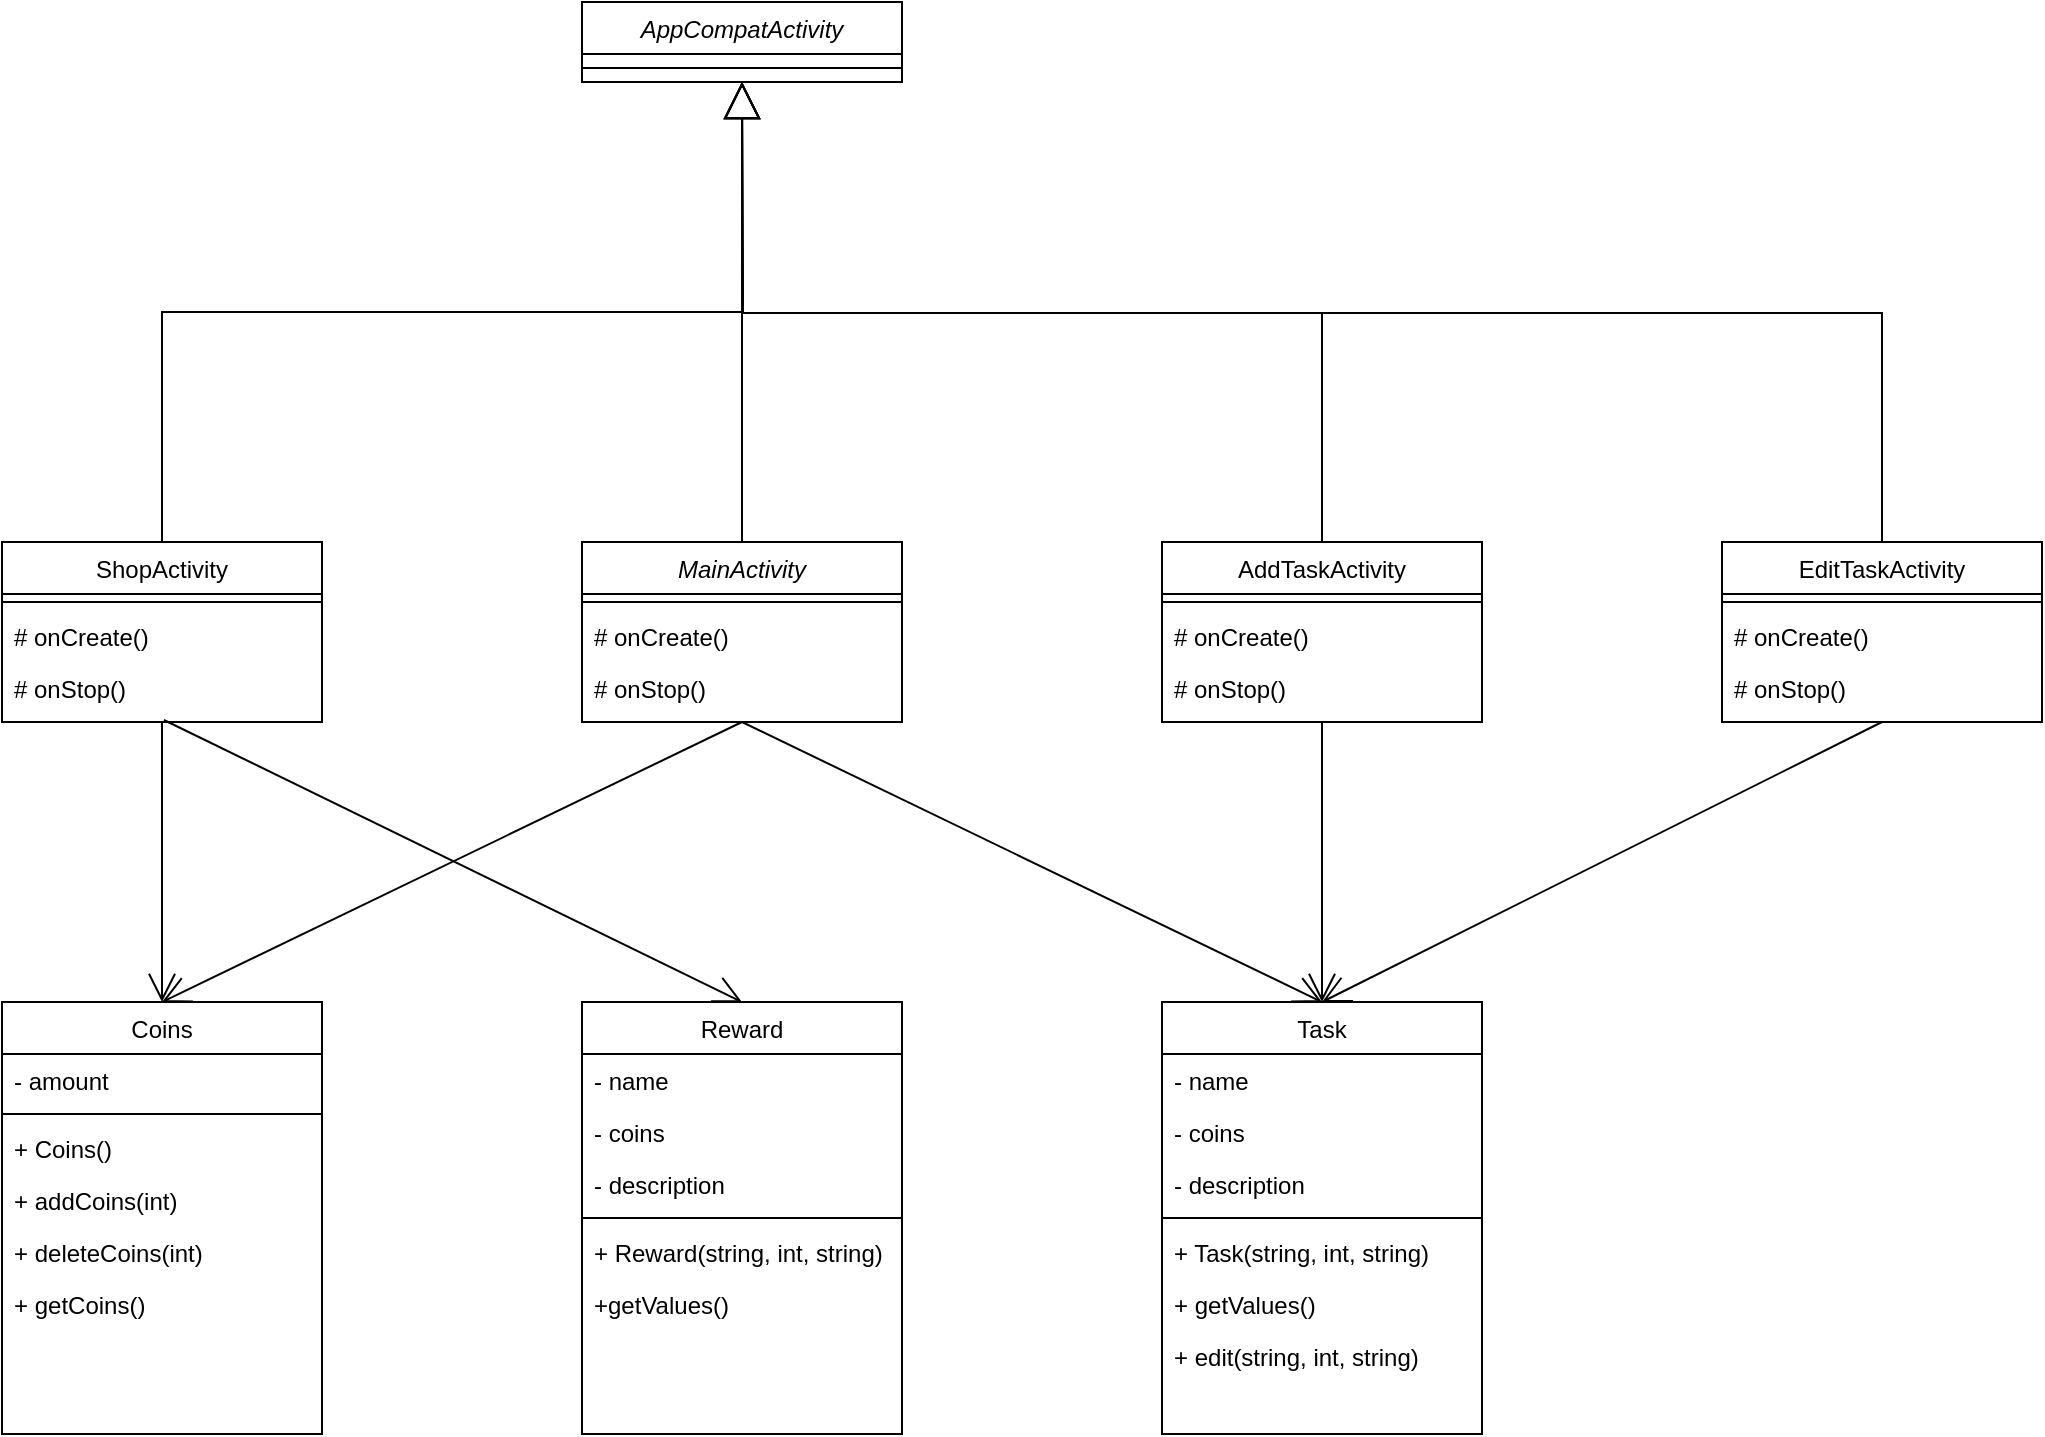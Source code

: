 <mxfile version="13.8.5" type="github">
  <diagram id="C5RBs43oDa-KdzZeNtuy" name="Page-1">
    <mxGraphModel dx="1422" dy="762" grid="1" gridSize="10" guides="1" tooltips="1" connect="1" arrows="1" fold="1" page="1" pageScale="1" pageWidth="827" pageHeight="1169" math="0" shadow="0">
      <root>
        <mxCell id="WIyWlLk6GJQsqaUBKTNV-0" />
        <mxCell id="WIyWlLk6GJQsqaUBKTNV-1" parent="WIyWlLk6GJQsqaUBKTNV-0" />
        <mxCell id="zkfFHV4jXpPFQw0GAbJ--0" value="MainActivity" style="swimlane;fontStyle=2;align=center;verticalAlign=top;childLayout=stackLayout;horizontal=1;startSize=26;horizontalStack=0;resizeParent=1;resizeLast=0;collapsible=1;marginBottom=0;rounded=0;shadow=0;strokeWidth=1;" parent="WIyWlLk6GJQsqaUBKTNV-1" vertex="1">
          <mxGeometry x="310" y="310" width="160" height="90" as="geometry">
            <mxRectangle x="230" y="140" width="160" height="26" as="alternateBounds" />
          </mxGeometry>
        </mxCell>
        <mxCell id="zkfFHV4jXpPFQw0GAbJ--4" value="" style="line;html=1;strokeWidth=1;align=left;verticalAlign=middle;spacingTop=-1;spacingLeft=3;spacingRight=3;rotatable=0;labelPosition=right;points=[];portConstraint=eastwest;" parent="zkfFHV4jXpPFQw0GAbJ--0" vertex="1">
          <mxGeometry y="26" width="160" height="8" as="geometry" />
        </mxCell>
        <mxCell id="zkfFHV4jXpPFQw0GAbJ--5" value="# onCreate()" style="text;align=left;verticalAlign=top;spacingLeft=4;spacingRight=4;overflow=hidden;rotatable=0;points=[[0,0.5],[1,0.5]];portConstraint=eastwest;" parent="zkfFHV4jXpPFQw0GAbJ--0" vertex="1">
          <mxGeometry y="34" width="160" height="26" as="geometry" />
        </mxCell>
        <mxCell id="lSyhNkd20zEJznmbMm93-65" value="# onStop()" style="text;align=left;verticalAlign=top;spacingLeft=4;spacingRight=4;overflow=hidden;rotatable=0;points=[[0,0.5],[1,0.5]];portConstraint=eastwest;" vertex="1" parent="zkfFHV4jXpPFQw0GAbJ--0">
          <mxGeometry y="60" width="160" height="26" as="geometry" />
        </mxCell>
        <mxCell id="zkfFHV4jXpPFQw0GAbJ--17" value="ShopActivity" style="swimlane;fontStyle=0;align=center;verticalAlign=top;childLayout=stackLayout;horizontal=1;startSize=26;horizontalStack=0;resizeParent=1;resizeLast=0;collapsible=1;marginBottom=0;rounded=0;shadow=0;strokeWidth=1;" parent="WIyWlLk6GJQsqaUBKTNV-1" vertex="1">
          <mxGeometry x="20" y="310" width="160" height="90" as="geometry">
            <mxRectangle x="550" y="140" width="160" height="26" as="alternateBounds" />
          </mxGeometry>
        </mxCell>
        <mxCell id="zkfFHV4jXpPFQw0GAbJ--23" value="" style="line;html=1;strokeWidth=1;align=left;verticalAlign=middle;spacingTop=-1;spacingLeft=3;spacingRight=3;rotatable=0;labelPosition=right;points=[];portConstraint=eastwest;" parent="zkfFHV4jXpPFQw0GAbJ--17" vertex="1">
          <mxGeometry y="26" width="160" height="8" as="geometry" />
        </mxCell>
        <mxCell id="zkfFHV4jXpPFQw0GAbJ--24" value="# onCreate()" style="text;align=left;verticalAlign=top;spacingLeft=4;spacingRight=4;overflow=hidden;rotatable=0;points=[[0,0.5],[1,0.5]];portConstraint=eastwest;" parent="zkfFHV4jXpPFQw0GAbJ--17" vertex="1">
          <mxGeometry y="34" width="160" height="26" as="geometry" />
        </mxCell>
        <mxCell id="zkfFHV4jXpPFQw0GAbJ--25" value="# onStop()" style="text;align=left;verticalAlign=top;spacingLeft=4;spacingRight=4;overflow=hidden;rotatable=0;points=[[0,0.5],[1,0.5]];portConstraint=eastwest;" parent="zkfFHV4jXpPFQw0GAbJ--17" vertex="1">
          <mxGeometry y="60" width="160" height="26" as="geometry" />
        </mxCell>
        <mxCell id="lSyhNkd20zEJznmbMm93-0" value="AddTaskActivity" style="swimlane;fontStyle=0;align=center;verticalAlign=top;childLayout=stackLayout;horizontal=1;startSize=26;horizontalStack=0;resizeParent=1;resizeLast=0;collapsible=1;marginBottom=0;rounded=0;shadow=0;strokeWidth=1;" vertex="1" parent="WIyWlLk6GJQsqaUBKTNV-1">
          <mxGeometry x="600" y="310" width="160" height="90" as="geometry">
            <mxRectangle x="550" y="140" width="160" height="26" as="alternateBounds" />
          </mxGeometry>
        </mxCell>
        <mxCell id="lSyhNkd20zEJznmbMm93-6" value="" style="line;html=1;strokeWidth=1;align=left;verticalAlign=middle;spacingTop=-1;spacingLeft=3;spacingRight=3;rotatable=0;labelPosition=right;points=[];portConstraint=eastwest;" vertex="1" parent="lSyhNkd20zEJznmbMm93-0">
          <mxGeometry y="26" width="160" height="8" as="geometry" />
        </mxCell>
        <mxCell id="lSyhNkd20zEJznmbMm93-7" value="# onCreate()" style="text;align=left;verticalAlign=top;spacingLeft=4;spacingRight=4;overflow=hidden;rotatable=0;points=[[0,0.5],[1,0.5]];portConstraint=eastwest;" vertex="1" parent="lSyhNkd20zEJznmbMm93-0">
          <mxGeometry y="34" width="160" height="26" as="geometry" />
        </mxCell>
        <mxCell id="lSyhNkd20zEJznmbMm93-66" value="# onStop()" style="text;align=left;verticalAlign=top;spacingLeft=4;spacingRight=4;overflow=hidden;rotatable=0;points=[[0,0.5],[1,0.5]];portConstraint=eastwest;" vertex="1" parent="lSyhNkd20zEJznmbMm93-0">
          <mxGeometry y="60" width="160" height="26" as="geometry" />
        </mxCell>
        <mxCell id="lSyhNkd20zEJznmbMm93-10" value="EditTaskActivity" style="swimlane;fontStyle=0;align=center;verticalAlign=top;childLayout=stackLayout;horizontal=1;startSize=26;horizontalStack=0;resizeParent=1;resizeLast=0;collapsible=1;marginBottom=0;rounded=0;shadow=0;strokeWidth=1;" vertex="1" parent="WIyWlLk6GJQsqaUBKTNV-1">
          <mxGeometry x="880" y="310" width="160" height="90" as="geometry">
            <mxRectangle x="550" y="140" width="160" height="26" as="alternateBounds" />
          </mxGeometry>
        </mxCell>
        <mxCell id="lSyhNkd20zEJznmbMm93-16" value="" style="line;html=1;strokeWidth=1;align=left;verticalAlign=middle;spacingTop=-1;spacingLeft=3;spacingRight=3;rotatable=0;labelPosition=right;points=[];portConstraint=eastwest;" vertex="1" parent="lSyhNkd20zEJznmbMm93-10">
          <mxGeometry y="26" width="160" height="8" as="geometry" />
        </mxCell>
        <mxCell id="lSyhNkd20zEJznmbMm93-17" value="# onCreate()" style="text;align=left;verticalAlign=top;spacingLeft=4;spacingRight=4;overflow=hidden;rotatable=0;points=[[0,0.5],[1,0.5]];portConstraint=eastwest;" vertex="1" parent="lSyhNkd20zEJznmbMm93-10">
          <mxGeometry y="34" width="160" height="26" as="geometry" />
        </mxCell>
        <mxCell id="lSyhNkd20zEJznmbMm93-67" value="# onStop()" style="text;align=left;verticalAlign=top;spacingLeft=4;spacingRight=4;overflow=hidden;rotatable=0;points=[[0,0.5],[1,0.5]];portConstraint=eastwest;" vertex="1" parent="lSyhNkd20zEJznmbMm93-10">
          <mxGeometry y="60" width="160" height="26" as="geometry" />
        </mxCell>
        <mxCell id="lSyhNkd20zEJznmbMm93-21" value="Task" style="swimlane;fontStyle=0;align=center;verticalAlign=top;childLayout=stackLayout;horizontal=1;startSize=26;horizontalStack=0;resizeParent=1;resizeLast=0;collapsible=1;marginBottom=0;rounded=0;shadow=0;strokeWidth=1;" vertex="1" parent="WIyWlLk6GJQsqaUBKTNV-1">
          <mxGeometry x="600" y="540" width="160" height="216" as="geometry">
            <mxRectangle x="550" y="140" width="160" height="26" as="alternateBounds" />
          </mxGeometry>
        </mxCell>
        <mxCell id="lSyhNkd20zEJznmbMm93-22" value="- name" style="text;align=left;verticalAlign=top;spacingLeft=4;spacingRight=4;overflow=hidden;rotatable=0;points=[[0,0.5],[1,0.5]];portConstraint=eastwest;" vertex="1" parent="lSyhNkd20zEJznmbMm93-21">
          <mxGeometry y="26" width="160" height="26" as="geometry" />
        </mxCell>
        <mxCell id="lSyhNkd20zEJznmbMm93-23" value="- coins" style="text;align=left;verticalAlign=top;spacingLeft=4;spacingRight=4;overflow=hidden;rotatable=0;points=[[0,0.5],[1,0.5]];portConstraint=eastwest;rounded=0;shadow=0;html=0;" vertex="1" parent="lSyhNkd20zEJznmbMm93-21">
          <mxGeometry y="52" width="160" height="26" as="geometry" />
        </mxCell>
        <mxCell id="lSyhNkd20zEJznmbMm93-24" value="- description" style="text;align=left;verticalAlign=top;spacingLeft=4;spacingRight=4;overflow=hidden;rotatable=0;points=[[0,0.5],[1,0.5]];portConstraint=eastwest;rounded=0;shadow=0;html=0;" vertex="1" parent="lSyhNkd20zEJznmbMm93-21">
          <mxGeometry y="78" width="160" height="26" as="geometry" />
        </mxCell>
        <mxCell id="lSyhNkd20zEJznmbMm93-27" value="" style="line;html=1;strokeWidth=1;align=left;verticalAlign=middle;spacingTop=-1;spacingLeft=3;spacingRight=3;rotatable=0;labelPosition=right;points=[];portConstraint=eastwest;" vertex="1" parent="lSyhNkd20zEJznmbMm93-21">
          <mxGeometry y="104" width="160" height="8" as="geometry" />
        </mxCell>
        <mxCell id="lSyhNkd20zEJznmbMm93-28" value="+ Task(string, int, string)" style="text;align=left;verticalAlign=top;spacingLeft=4;spacingRight=4;overflow=hidden;rotatable=0;points=[[0,0.5],[1,0.5]];portConstraint=eastwest;" vertex="1" parent="lSyhNkd20zEJznmbMm93-21">
          <mxGeometry y="112" width="160" height="26" as="geometry" />
        </mxCell>
        <mxCell id="lSyhNkd20zEJznmbMm93-29" value="+ getValues()" style="text;align=left;verticalAlign=top;spacingLeft=4;spacingRight=4;overflow=hidden;rotatable=0;points=[[0,0.5],[1,0.5]];portConstraint=eastwest;" vertex="1" parent="lSyhNkd20zEJznmbMm93-21">
          <mxGeometry y="138" width="160" height="26" as="geometry" />
        </mxCell>
        <mxCell id="lSyhNkd20zEJznmbMm93-79" value="+ edit(string, int, string)" style="text;align=left;verticalAlign=top;spacingLeft=4;spacingRight=4;overflow=hidden;rotatable=0;points=[[0,0.5],[1,0.5]];portConstraint=eastwest;" vertex="1" parent="lSyhNkd20zEJznmbMm93-21">
          <mxGeometry y="164" width="160" height="26" as="geometry" />
        </mxCell>
        <mxCell id="lSyhNkd20zEJznmbMm93-30" value="Reward" style="swimlane;fontStyle=0;align=center;verticalAlign=top;childLayout=stackLayout;horizontal=1;startSize=26;horizontalStack=0;resizeParent=1;resizeLast=0;collapsible=1;marginBottom=0;rounded=0;shadow=0;strokeWidth=1;" vertex="1" parent="WIyWlLk6GJQsqaUBKTNV-1">
          <mxGeometry x="310" y="540" width="160" height="216" as="geometry">
            <mxRectangle x="550" y="140" width="160" height="26" as="alternateBounds" />
          </mxGeometry>
        </mxCell>
        <mxCell id="lSyhNkd20zEJznmbMm93-31" value="- name" style="text;align=left;verticalAlign=top;spacingLeft=4;spacingRight=4;overflow=hidden;rotatable=0;points=[[0,0.5],[1,0.5]];portConstraint=eastwest;" vertex="1" parent="lSyhNkd20zEJznmbMm93-30">
          <mxGeometry y="26" width="160" height="26" as="geometry" />
        </mxCell>
        <mxCell id="lSyhNkd20zEJznmbMm93-32" value="- coins" style="text;align=left;verticalAlign=top;spacingLeft=4;spacingRight=4;overflow=hidden;rotatable=0;points=[[0,0.5],[1,0.5]];portConstraint=eastwest;rounded=0;shadow=0;html=0;" vertex="1" parent="lSyhNkd20zEJznmbMm93-30">
          <mxGeometry y="52" width="160" height="26" as="geometry" />
        </mxCell>
        <mxCell id="lSyhNkd20zEJznmbMm93-33" value="- description" style="text;align=left;verticalAlign=top;spacingLeft=4;spacingRight=4;overflow=hidden;rotatable=0;points=[[0,0.5],[1,0.5]];portConstraint=eastwest;rounded=0;shadow=0;html=0;" vertex="1" parent="lSyhNkd20zEJznmbMm93-30">
          <mxGeometry y="78" width="160" height="26" as="geometry" />
        </mxCell>
        <mxCell id="lSyhNkd20zEJznmbMm93-36" value="" style="line;html=1;strokeWidth=1;align=left;verticalAlign=middle;spacingTop=-1;spacingLeft=3;spacingRight=3;rotatable=0;labelPosition=right;points=[];portConstraint=eastwest;" vertex="1" parent="lSyhNkd20zEJznmbMm93-30">
          <mxGeometry y="104" width="160" height="8" as="geometry" />
        </mxCell>
        <mxCell id="lSyhNkd20zEJznmbMm93-37" value="+ Reward(string, int, string)" style="text;align=left;verticalAlign=top;spacingLeft=4;spacingRight=4;overflow=hidden;rotatable=0;points=[[0,0.5],[1,0.5]];portConstraint=eastwest;" vertex="1" parent="lSyhNkd20zEJznmbMm93-30">
          <mxGeometry y="112" width="160" height="26" as="geometry" />
        </mxCell>
        <mxCell id="lSyhNkd20zEJznmbMm93-38" value="+getValues()" style="text;align=left;verticalAlign=top;spacingLeft=4;spacingRight=4;overflow=hidden;rotatable=0;points=[[0,0.5],[1,0.5]];portConstraint=eastwest;" vertex="1" parent="lSyhNkd20zEJznmbMm93-30">
          <mxGeometry y="138" width="160" height="26" as="geometry" />
        </mxCell>
        <mxCell id="lSyhNkd20zEJznmbMm93-39" value="AppCompatActivity" style="swimlane;fontStyle=2;align=center;verticalAlign=top;childLayout=stackLayout;horizontal=1;startSize=26;horizontalStack=0;resizeParent=1;resizeLast=0;collapsible=1;marginBottom=0;rounded=0;shadow=0;strokeWidth=1;" vertex="1" parent="WIyWlLk6GJQsqaUBKTNV-1">
          <mxGeometry x="310" y="40" width="160" height="40" as="geometry">
            <mxRectangle x="230" y="140" width="160" height="26" as="alternateBounds" />
          </mxGeometry>
        </mxCell>
        <mxCell id="lSyhNkd20zEJznmbMm93-43" value="" style="line;html=1;strokeWidth=1;align=left;verticalAlign=middle;spacingTop=-1;spacingLeft=3;spacingRight=3;rotatable=0;labelPosition=right;points=[];portConstraint=eastwest;" vertex="1" parent="lSyhNkd20zEJznmbMm93-39">
          <mxGeometry y="26" width="160" height="14" as="geometry" />
        </mxCell>
        <mxCell id="lSyhNkd20zEJznmbMm93-46" value="" style="endArrow=block;endSize=16;endFill=0;html=1;exitX=0.5;exitY=0;exitDx=0;exitDy=0;edgeStyle=orthogonalEdgeStyle;rounded=0;entryX=0.5;entryY=1;entryDx=0;entryDy=0;" edge="1" parent="WIyWlLk6GJQsqaUBKTNV-1" source="zkfFHV4jXpPFQw0GAbJ--17" target="lSyhNkd20zEJznmbMm93-39">
          <mxGeometry x="0.002" y="65" width="160" relative="1" as="geometry">
            <mxPoint x="80" y="150" as="sourcePoint" />
            <mxPoint x="380.08" y="100.988" as="targetPoint" />
            <mxPoint as="offset" />
          </mxGeometry>
        </mxCell>
        <mxCell id="lSyhNkd20zEJznmbMm93-55" value="" style="endArrow=block;endSize=16;endFill=0;html=1;edgeStyle=orthogonalEdgeStyle;rounded=0;exitX=0.5;exitY=0;exitDx=0;exitDy=0;" edge="1" parent="WIyWlLk6GJQsqaUBKTNV-1" source="zkfFHV4jXpPFQw0GAbJ--0">
          <mxGeometry x="0.002" y="65" width="160" relative="1" as="geometry">
            <mxPoint x="380" y="320" as="sourcePoint" />
            <mxPoint x="390" y="80" as="targetPoint" />
            <mxPoint as="offset" />
          </mxGeometry>
        </mxCell>
        <mxCell id="lSyhNkd20zEJznmbMm93-57" value="" style="endArrow=block;endSize=16;endFill=0;html=1;exitX=0.5;exitY=0;exitDx=0;exitDy=0;edgeStyle=orthogonalEdgeStyle;rounded=0;" edge="1" parent="WIyWlLk6GJQsqaUBKTNV-1" source="lSyhNkd20zEJznmbMm93-10">
          <mxGeometry x="0.002" y="65" width="160" relative="1" as="geometry">
            <mxPoint x="130" y="340" as="sourcePoint" />
            <mxPoint x="390" y="80" as="targetPoint" />
            <mxPoint as="offset" />
          </mxGeometry>
        </mxCell>
        <mxCell id="lSyhNkd20zEJznmbMm93-58" value="" style="endArrow=open;endFill=1;endSize=12;html=1;exitX=0.506;exitY=1.115;exitDx=0;exitDy=0;exitPerimeter=0;entryX=0.5;entryY=0;entryDx=0;entryDy=0;" edge="1" parent="WIyWlLk6GJQsqaUBKTNV-1" source="zkfFHV4jXpPFQw0GAbJ--25" target="lSyhNkd20zEJznmbMm93-30">
          <mxGeometry width="160" relative="1" as="geometry">
            <mxPoint x="270" y="540" as="sourcePoint" />
            <mxPoint x="430" y="540" as="targetPoint" />
          </mxGeometry>
        </mxCell>
        <mxCell id="lSyhNkd20zEJznmbMm93-59" value="" style="endArrow=open;endFill=1;endSize=12;html=1;entryX=0.5;entryY=0;entryDx=0;entryDy=0;exitX=0.5;exitY=1;exitDx=0;exitDy=0;" edge="1" parent="WIyWlLk6GJQsqaUBKTNV-1" source="zkfFHV4jXpPFQw0GAbJ--0" target="lSyhNkd20zEJznmbMm93-21">
          <mxGeometry width="160" relative="1" as="geometry">
            <mxPoint x="380" y="451" as="sourcePoint" />
            <mxPoint x="539.04" y="611.01" as="targetPoint" />
          </mxGeometry>
        </mxCell>
        <mxCell id="lSyhNkd20zEJznmbMm93-62" value="" style="endArrow=block;endSize=16;endFill=0;html=1;edgeStyle=orthogonalEdgeStyle;rounded=0;exitX=0.5;exitY=0;exitDx=0;exitDy=0;" edge="1" parent="WIyWlLk6GJQsqaUBKTNV-1" source="lSyhNkd20zEJznmbMm93-0">
          <mxGeometry x="0.002" y="65" width="160" relative="1" as="geometry">
            <mxPoint x="400" y="320" as="sourcePoint" />
            <mxPoint x="390" y="80" as="targetPoint" />
            <mxPoint as="offset" />
          </mxGeometry>
        </mxCell>
        <mxCell id="lSyhNkd20zEJznmbMm93-68" value="Coins" style="swimlane;fontStyle=0;align=center;verticalAlign=top;childLayout=stackLayout;horizontal=1;startSize=26;horizontalStack=0;resizeParent=1;resizeLast=0;collapsible=1;marginBottom=0;rounded=0;shadow=0;strokeWidth=1;" vertex="1" parent="WIyWlLk6GJQsqaUBKTNV-1">
          <mxGeometry x="20" y="540" width="160" height="216" as="geometry">
            <mxRectangle x="550" y="140" width="160" height="26" as="alternateBounds" />
          </mxGeometry>
        </mxCell>
        <mxCell id="lSyhNkd20zEJznmbMm93-69" value="- amount" style="text;align=left;verticalAlign=top;spacingLeft=4;spacingRight=4;overflow=hidden;rotatable=0;points=[[0,0.5],[1,0.5]];portConstraint=eastwest;" vertex="1" parent="lSyhNkd20zEJznmbMm93-68">
          <mxGeometry y="26" width="160" height="26" as="geometry" />
        </mxCell>
        <mxCell id="lSyhNkd20zEJznmbMm93-74" value="" style="line;html=1;strokeWidth=1;align=left;verticalAlign=middle;spacingTop=-1;spacingLeft=3;spacingRight=3;rotatable=0;labelPosition=right;points=[];portConstraint=eastwest;" vertex="1" parent="lSyhNkd20zEJznmbMm93-68">
          <mxGeometry y="52" width="160" height="8" as="geometry" />
        </mxCell>
        <mxCell id="lSyhNkd20zEJznmbMm93-75" value="+ Coins()" style="text;align=left;verticalAlign=top;spacingLeft=4;spacingRight=4;overflow=hidden;rotatable=0;points=[[0,0.5],[1,0.5]];portConstraint=eastwest;" vertex="1" parent="lSyhNkd20zEJznmbMm93-68">
          <mxGeometry y="60" width="160" height="26" as="geometry" />
        </mxCell>
        <mxCell id="lSyhNkd20zEJznmbMm93-76" value="+ addCoins(int)" style="text;align=left;verticalAlign=top;spacingLeft=4;spacingRight=4;overflow=hidden;rotatable=0;points=[[0,0.5],[1,0.5]];portConstraint=eastwest;" vertex="1" parent="lSyhNkd20zEJznmbMm93-68">
          <mxGeometry y="86" width="160" height="26" as="geometry" />
        </mxCell>
        <mxCell id="lSyhNkd20zEJznmbMm93-77" value="+ deleteCoins(int)" style="text;align=left;verticalAlign=top;spacingLeft=4;spacingRight=4;overflow=hidden;rotatable=0;points=[[0,0.5],[1,0.5]];portConstraint=eastwest;" vertex="1" parent="lSyhNkd20zEJznmbMm93-68">
          <mxGeometry y="112" width="160" height="26" as="geometry" />
        </mxCell>
        <mxCell id="lSyhNkd20zEJznmbMm93-80" value="+ getCoins()" style="text;align=left;verticalAlign=top;spacingLeft=4;spacingRight=4;overflow=hidden;rotatable=0;points=[[0,0.5],[1,0.5]];portConstraint=eastwest;" vertex="1" parent="lSyhNkd20zEJznmbMm93-68">
          <mxGeometry y="138" width="160" height="26" as="geometry" />
        </mxCell>
        <mxCell id="lSyhNkd20zEJznmbMm93-81" value="" style="endArrow=open;endFill=1;endSize=12;html=1;exitX=0.5;exitY=1;exitDx=0;exitDy=0;entryX=0.5;entryY=0;entryDx=0;entryDy=0;labelPosition=center;verticalLabelPosition=bottom;align=center;verticalAlign=top;" edge="1" parent="WIyWlLk6GJQsqaUBKTNV-1" source="zkfFHV4jXpPFQw0GAbJ--17" target="lSyhNkd20zEJznmbMm93-68">
          <mxGeometry width="160" relative="1" as="geometry">
            <mxPoint x="110.96" y="408.99" as="sourcePoint" />
            <mxPoint x="100" y="530" as="targetPoint" />
          </mxGeometry>
        </mxCell>
        <mxCell id="lSyhNkd20zEJznmbMm93-82" value="" style="endArrow=open;endFill=1;endSize=12;html=1;exitX=0.5;exitY=1;exitDx=0;exitDy=0;" edge="1" parent="WIyWlLk6GJQsqaUBKTNV-1" source="zkfFHV4jXpPFQw0GAbJ--0">
          <mxGeometry width="160" relative="1" as="geometry">
            <mxPoint x="110" y="410" as="sourcePoint" />
            <mxPoint x="100" y="540" as="targetPoint" />
          </mxGeometry>
        </mxCell>
        <mxCell id="lSyhNkd20zEJznmbMm93-83" value="" style="endArrow=open;endFill=1;endSize=12;html=1;exitX=0.5;exitY=1;exitDx=0;exitDy=0;" edge="1" parent="WIyWlLk6GJQsqaUBKTNV-1" source="lSyhNkd20zEJznmbMm93-0" target="lSyhNkd20zEJznmbMm93-21">
          <mxGeometry width="160" relative="1" as="geometry">
            <mxPoint x="120" y="420" as="sourcePoint" />
            <mxPoint x="120" y="560" as="targetPoint" />
          </mxGeometry>
        </mxCell>
        <mxCell id="lSyhNkd20zEJznmbMm93-84" value="" style="endArrow=open;endFill=1;endSize=12;html=1;exitX=0.5;exitY=1;exitDx=0;exitDy=0;" edge="1" parent="WIyWlLk6GJQsqaUBKTNV-1" source="lSyhNkd20zEJznmbMm93-10">
          <mxGeometry width="160" relative="1" as="geometry">
            <mxPoint x="130" y="430" as="sourcePoint" />
            <mxPoint x="680" y="540" as="targetPoint" />
          </mxGeometry>
        </mxCell>
      </root>
    </mxGraphModel>
  </diagram>
</mxfile>
